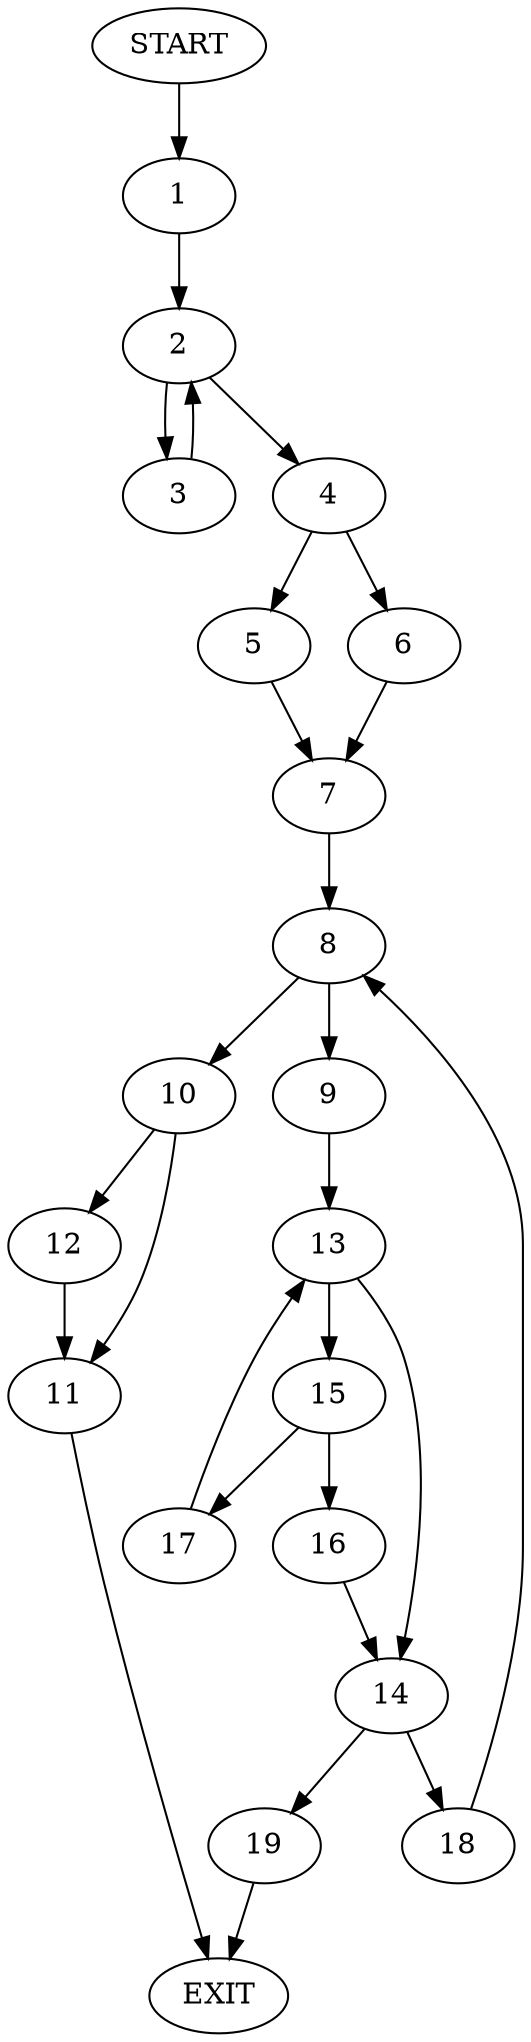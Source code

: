 digraph {
0 [label="START"]
20 [label="EXIT"]
0 -> 1
1 -> 2
2 -> 3
2 -> 4
3 -> 2
4 -> 5
4 -> 6
6 -> 7
5 -> 7
7 -> 8
8 -> 9
8 -> 10
10 -> 11
10 -> 12
9 -> 13
13 -> 14
13 -> 15
15 -> 16
15 -> 17
14 -> 18
14 -> 19
16 -> 14
17 -> 13
18 -> 8
19 -> 20
11 -> 20
12 -> 11
}
